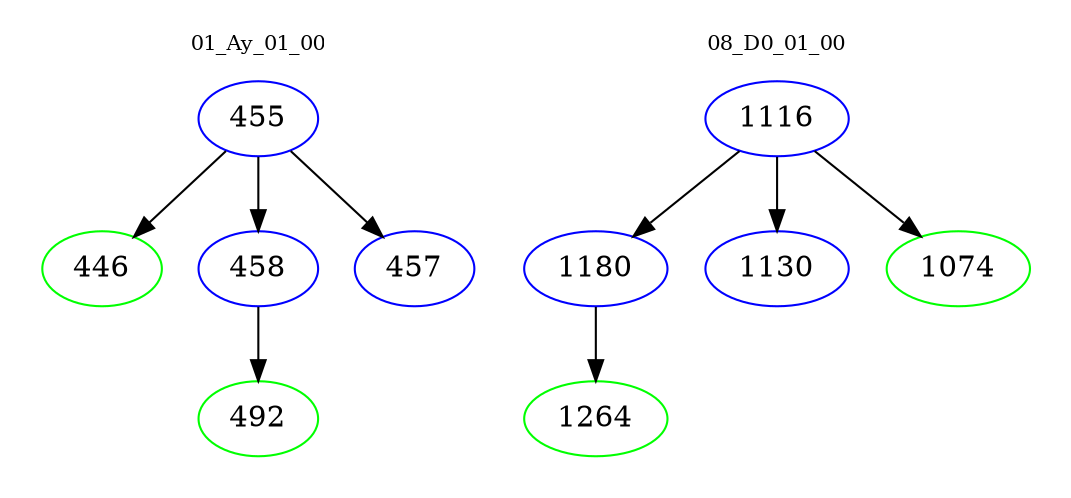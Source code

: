 digraph{
subgraph cluster_0 {
color = white
label = "01_Ay_01_00";
fontsize=10;
T0_455 [label="455", color="blue"]
T0_455 -> T0_446 [color="black"]
T0_446 [label="446", color="green"]
T0_455 -> T0_458 [color="black"]
T0_458 [label="458", color="blue"]
T0_458 -> T0_492 [color="black"]
T0_492 [label="492", color="green"]
T0_455 -> T0_457 [color="black"]
T0_457 [label="457", color="blue"]
}
subgraph cluster_1 {
color = white
label = "08_D0_01_00";
fontsize=10;
T1_1116 [label="1116", color="blue"]
T1_1116 -> T1_1180 [color="black"]
T1_1180 [label="1180", color="blue"]
T1_1180 -> T1_1264 [color="black"]
T1_1264 [label="1264", color="green"]
T1_1116 -> T1_1130 [color="black"]
T1_1130 [label="1130", color="blue"]
T1_1116 -> T1_1074 [color="black"]
T1_1074 [label="1074", color="green"]
}
}
